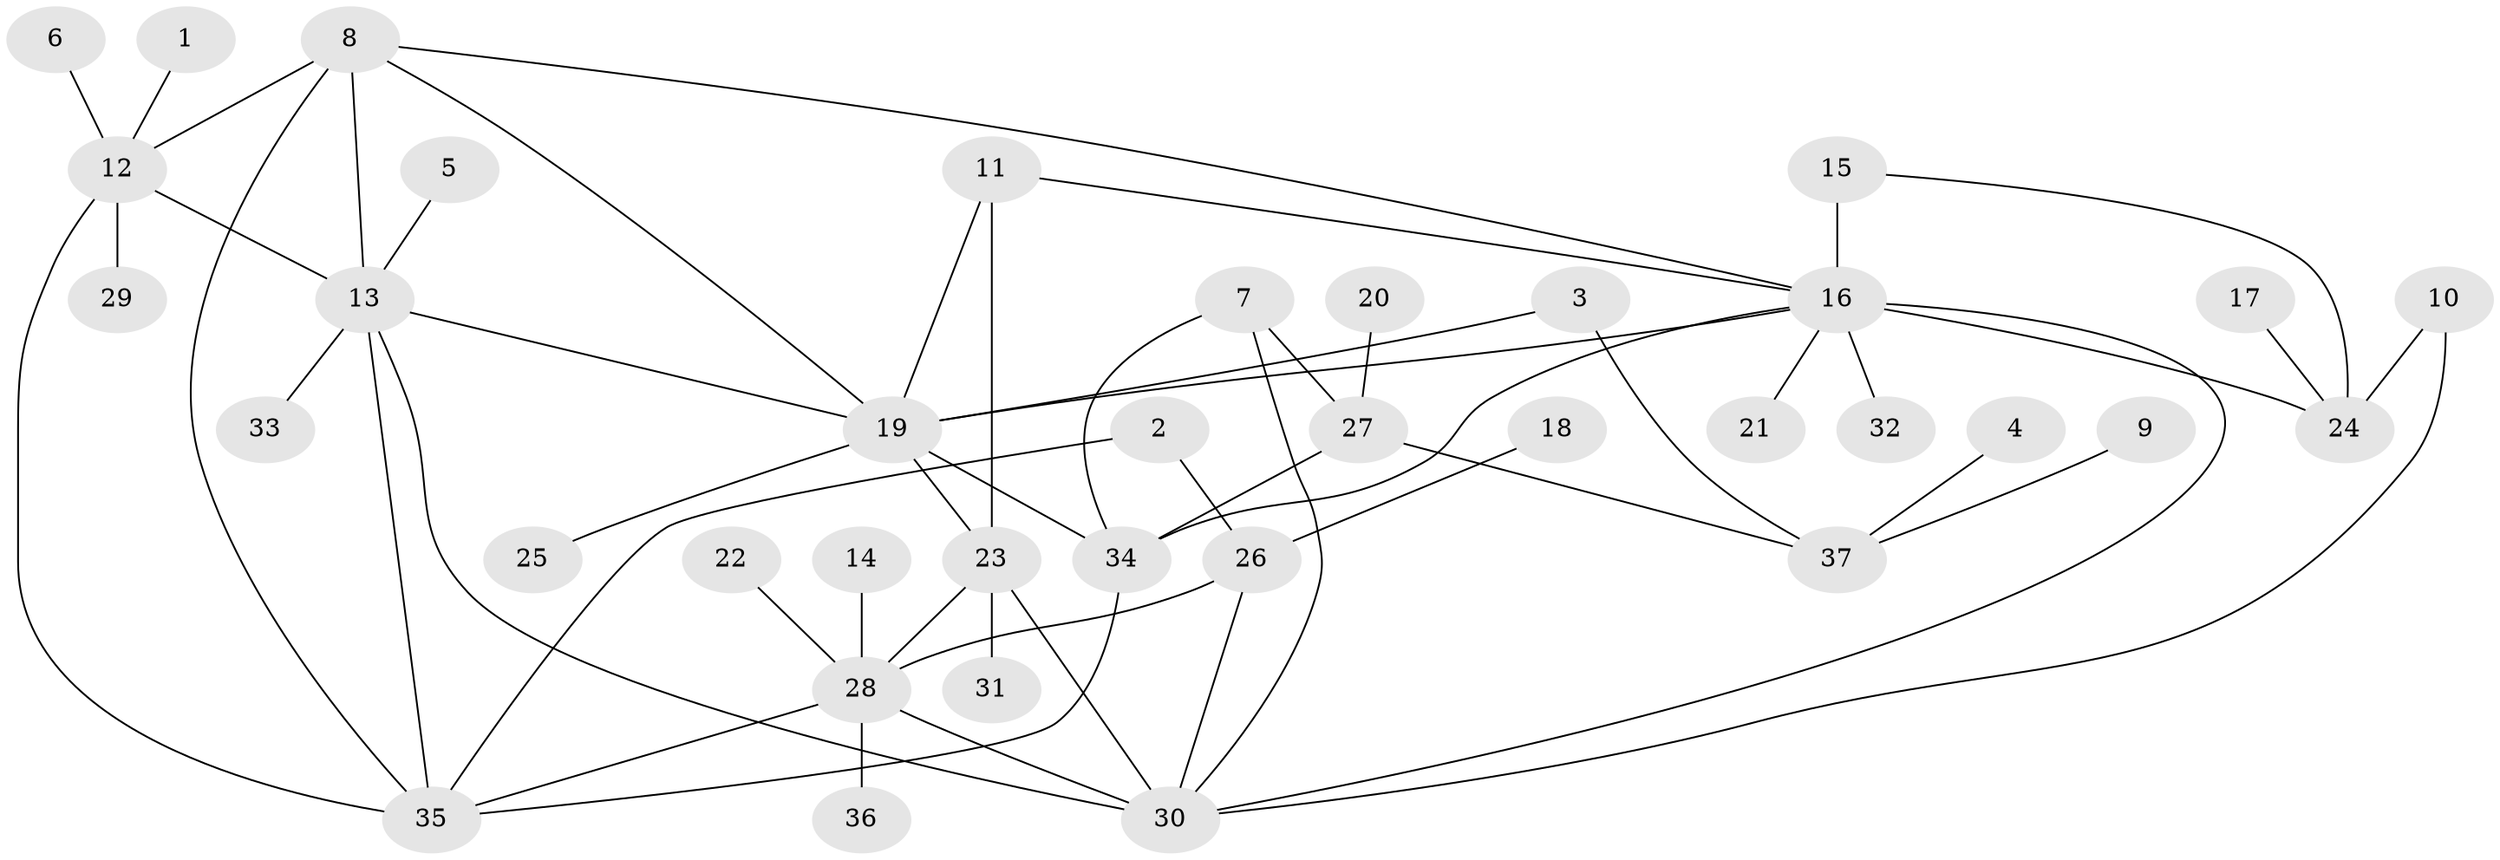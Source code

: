 // original degree distribution, {5: 0.02247191011235955, 9: 0.033707865168539325, 6: 0.033707865168539325, 7: 0.07865168539325842, 8: 0.02247191011235955, 3: 0.056179775280898875, 4: 0.011235955056179775, 10: 0.011235955056179775, 1: 0.5280898876404494, 2: 0.20224719101123595}
// Generated by graph-tools (version 1.1) at 2025/37/03/04/25 23:37:46]
// undirected, 37 vertices, 56 edges
graph export_dot {
  node [color=gray90,style=filled];
  1;
  2;
  3;
  4;
  5;
  6;
  7;
  8;
  9;
  10;
  11;
  12;
  13;
  14;
  15;
  16;
  17;
  18;
  19;
  20;
  21;
  22;
  23;
  24;
  25;
  26;
  27;
  28;
  29;
  30;
  31;
  32;
  33;
  34;
  35;
  36;
  37;
  1 -- 12 [weight=1.0];
  2 -- 26 [weight=1.0];
  2 -- 35 [weight=1.0];
  3 -- 19 [weight=1.0];
  3 -- 37 [weight=1.0];
  4 -- 37 [weight=1.0];
  5 -- 13 [weight=1.0];
  6 -- 12 [weight=1.0];
  7 -- 27 [weight=2.0];
  7 -- 30 [weight=1.0];
  7 -- 34 [weight=2.0];
  8 -- 12 [weight=1.0];
  8 -- 13 [weight=1.0];
  8 -- 16 [weight=1.0];
  8 -- 19 [weight=1.0];
  8 -- 35 [weight=1.0];
  9 -- 37 [weight=1.0];
  10 -- 24 [weight=1.0];
  10 -- 30 [weight=1.0];
  11 -- 16 [weight=1.0];
  11 -- 19 [weight=2.0];
  11 -- 23 [weight=2.0];
  12 -- 13 [weight=1.0];
  12 -- 29 [weight=1.0];
  12 -- 35 [weight=1.0];
  13 -- 19 [weight=1.0];
  13 -- 30 [weight=1.0];
  13 -- 33 [weight=1.0];
  13 -- 35 [weight=1.0];
  14 -- 28 [weight=1.0];
  15 -- 16 [weight=2.0];
  15 -- 24 [weight=1.0];
  16 -- 19 [weight=1.0];
  16 -- 21 [weight=1.0];
  16 -- 24 [weight=2.0];
  16 -- 30 [weight=1.0];
  16 -- 32 [weight=1.0];
  16 -- 34 [weight=1.0];
  17 -- 24 [weight=1.0];
  18 -- 26 [weight=1.0];
  19 -- 23 [weight=1.0];
  19 -- 25 [weight=1.0];
  19 -- 34 [weight=1.0];
  20 -- 27 [weight=1.0];
  22 -- 28 [weight=1.0];
  23 -- 28 [weight=1.0];
  23 -- 30 [weight=1.0];
  23 -- 31 [weight=1.0];
  26 -- 28 [weight=2.0];
  26 -- 30 [weight=1.0];
  27 -- 34 [weight=1.0];
  27 -- 37 [weight=1.0];
  28 -- 30 [weight=2.0];
  28 -- 35 [weight=1.0];
  28 -- 36 [weight=1.0];
  34 -- 35 [weight=1.0];
}
